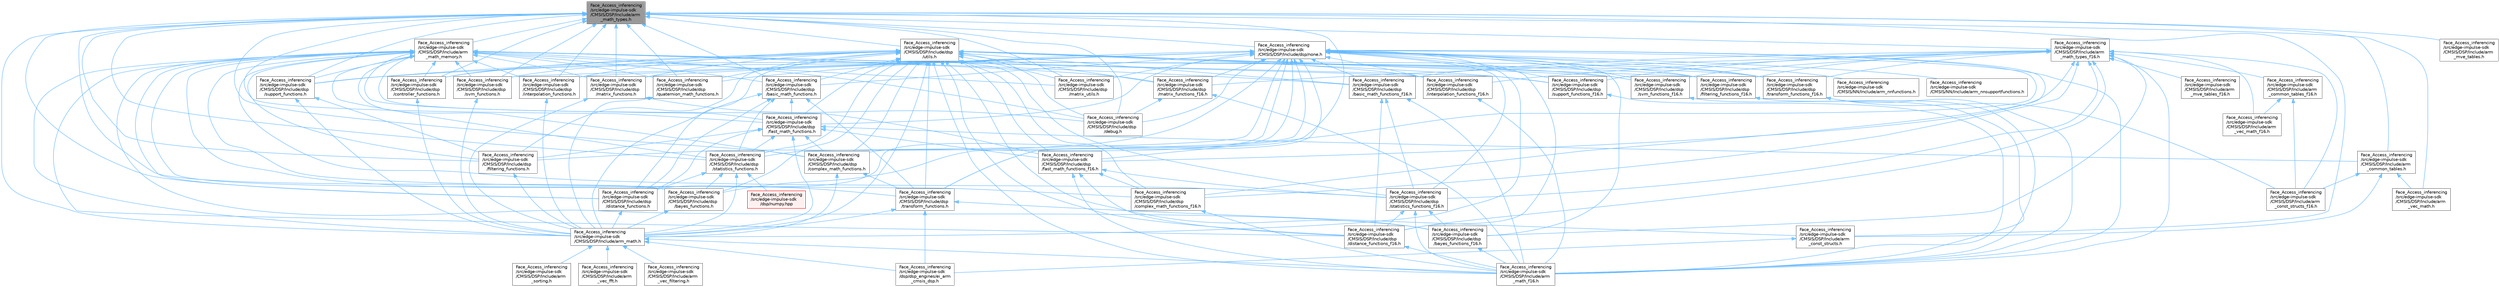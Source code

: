 digraph "Face_Access_inferencing/src/edge-impulse-sdk/CMSIS/DSP/Include/arm_math_types.h"
{
 // LATEX_PDF_SIZE
  bgcolor="transparent";
  edge [fontname=Helvetica,fontsize=10,labelfontname=Helvetica,labelfontsize=10];
  node [fontname=Helvetica,fontsize=10,shape=box,height=0.2,width=0.4];
  Node1 [id="Node000001",label="Face_Access_inferencing\l/src/edge-impulse-sdk\l/CMSIS/DSP/Include/arm\l_math_types.h",height=0.2,width=0.4,color="gray40", fillcolor="grey60", style="filled", fontcolor="black",tooltip=" "];
  Node1 -> Node2 [id="edge198_Node000001_Node000002",dir="back",color="steelblue1",style="solid",tooltip=" "];
  Node2 [id="Node000002",label="Face_Access_inferencing\l/src/edge-impulse-sdk\l/CMSIS/DSP/Include/arm\l_common_tables.h",height=0.2,width=0.4,color="grey40", fillcolor="white", style="filled",URL="$arm__common__tables_8h.html",tooltip=" "];
  Node2 -> Node3 [id="edge199_Node000002_Node000003",dir="back",color="steelblue1",style="solid",tooltip=" "];
  Node3 [id="Node000003",label="Face_Access_inferencing\l/src/edge-impulse-sdk\l/CMSIS/DSP/Include/arm\l_const_structs.h",height=0.2,width=0.4,color="grey40", fillcolor="white", style="filled",URL="$arm__const__structs_8h.html",tooltip=" "];
  Node3 -> Node4 [id="edge200_Node000003_Node000004",dir="back",color="steelblue1",style="solid",tooltip=" "];
  Node4 [id="Node000004",label="Face_Access_inferencing\l/src/edge-impulse-sdk\l/dsp/dsp_engines/ei_arm\l_cmsis_dsp.h",height=0.2,width=0.4,color="grey40", fillcolor="white", style="filled",URL="$ei__arm__cmsis__dsp_8h.html",tooltip=" "];
  Node2 -> Node5 [id="edge201_Node000002_Node000005",dir="back",color="steelblue1",style="solid",tooltip=" "];
  Node5 [id="Node000005",label="Face_Access_inferencing\l/src/edge-impulse-sdk\l/CMSIS/DSP/Include/arm\l_const_structs_f16.h",height=0.2,width=0.4,color="grey40", fillcolor="white", style="filled",URL="$arm__const__structs__f16_8h.html",tooltip=" "];
  Node2 -> Node6 [id="edge202_Node000002_Node000006",dir="back",color="steelblue1",style="solid",tooltip=" "];
  Node6 [id="Node000006",label="Face_Access_inferencing\l/src/edge-impulse-sdk\l/CMSIS/DSP/Include/arm\l_vec_math.h",height=0.2,width=0.4,color="grey40", fillcolor="white", style="filled",URL="$arm__vec__math_8h.html",tooltip=" "];
  Node1 -> Node3 [id="edge203_Node000001_Node000003",dir="back",color="steelblue1",style="solid",tooltip=" "];
  Node1 -> Node7 [id="edge204_Node000001_Node000007",dir="back",color="steelblue1",style="solid",tooltip=" "];
  Node7 [id="Node000007",label="Face_Access_inferencing\l/src/edge-impulse-sdk\l/CMSIS/DSP/Include/arm_math.h",height=0.2,width=0.4,color="grey40", fillcolor="white", style="filled",URL="$arm__math_8h.html",tooltip=" "];
  Node7 -> Node8 [id="edge205_Node000007_Node000008",dir="back",color="steelblue1",style="solid",tooltip=" "];
  Node8 [id="Node000008",label="Face_Access_inferencing\l/src/edge-impulse-sdk\l/CMSIS/DSP/Include/arm\l_math_f16.h",height=0.2,width=0.4,color="grey40", fillcolor="white", style="filled",URL="$arm__math__f16_8h.html",tooltip=" "];
  Node7 -> Node9 [id="edge206_Node000007_Node000009",dir="back",color="steelblue1",style="solid",tooltip=" "];
  Node9 [id="Node000009",label="Face_Access_inferencing\l/src/edge-impulse-sdk\l/CMSIS/DSP/Include/arm\l_sorting.h",height=0.2,width=0.4,color="grey40", fillcolor="white", style="filled",URL="$arm__sorting_8h.html",tooltip=" "];
  Node7 -> Node10 [id="edge207_Node000007_Node000010",dir="back",color="steelblue1",style="solid",tooltip=" "];
  Node10 [id="Node000010",label="Face_Access_inferencing\l/src/edge-impulse-sdk\l/CMSIS/DSP/Include/arm\l_vec_fft.h",height=0.2,width=0.4,color="grey40", fillcolor="white", style="filled",URL="$arm__vec__fft_8h.html",tooltip=" "];
  Node7 -> Node11 [id="edge208_Node000007_Node000011",dir="back",color="steelblue1",style="solid",tooltip=" "];
  Node11 [id="Node000011",label="Face_Access_inferencing\l/src/edge-impulse-sdk\l/CMSIS/DSP/Include/arm\l_vec_filtering.h",height=0.2,width=0.4,color="grey40", fillcolor="white", style="filled",URL="$arm__vec__filtering_8h.html",tooltip=" "];
  Node7 -> Node4 [id="edge209_Node000007_Node000004",dir="back",color="steelblue1",style="solid",tooltip=" "];
  Node1 -> Node12 [id="edge210_Node000001_Node000012",dir="back",color="steelblue1",style="solid",tooltip=" "];
  Node12 [id="Node000012",label="Face_Access_inferencing\l/src/edge-impulse-sdk\l/CMSIS/DSP/Include/arm\l_math_memory.h",height=0.2,width=0.4,color="grey40", fillcolor="white", style="filled",URL="$arm__math__memory_8h.html",tooltip=" "];
  Node12 -> Node7 [id="edge211_Node000012_Node000007",dir="back",color="steelblue1",style="solid",tooltip=" "];
  Node12 -> Node13 [id="edge212_Node000012_Node000013",dir="back",color="steelblue1",style="solid",tooltip=" "];
  Node13 [id="Node000013",label="Face_Access_inferencing\l/src/edge-impulse-sdk\l/CMSIS/DSP/Include/dsp\l/basic_math_functions.h",height=0.2,width=0.4,color="grey40", fillcolor="white", style="filled",URL="$basic__math__functions_8h.html",tooltip=" "];
  Node13 -> Node7 [id="edge213_Node000013_Node000007",dir="back",color="steelblue1",style="solid",tooltip=" "];
  Node13 -> Node14 [id="edge214_Node000013_Node000014",dir="back",color="steelblue1",style="solid",tooltip=" "];
  Node14 [id="Node000014",label="Face_Access_inferencing\l/src/edge-impulse-sdk\l/CMSIS/DSP/Include/dsp\l/distance_functions.h",height=0.2,width=0.4,color="grey40", fillcolor="white", style="filled",URL="$distance__functions_8h.html",tooltip=" "];
  Node14 -> Node7 [id="edge215_Node000014_Node000007",dir="back",color="steelblue1",style="solid",tooltip=" "];
  Node13 -> Node15 [id="edge216_Node000013_Node000015",dir="back",color="steelblue1",style="solid",tooltip=" "];
  Node15 [id="Node000015",label="Face_Access_inferencing\l/src/edge-impulse-sdk\l/CMSIS/DSP/Include/dsp\l/fast_math_functions.h",height=0.2,width=0.4,color="grey40", fillcolor="white", style="filled",URL="$fast__math__functions_8h.html",tooltip=" "];
  Node15 -> Node2 [id="edge217_Node000015_Node000002",dir="back",color="steelblue1",style="solid",tooltip=" "];
  Node15 -> Node7 [id="edge218_Node000015_Node000007",dir="back",color="steelblue1",style="solid",tooltip=" "];
  Node15 -> Node16 [id="edge219_Node000015_Node000016",dir="back",color="steelblue1",style="solid",tooltip=" "];
  Node16 [id="Node000016",label="Face_Access_inferencing\l/src/edge-impulse-sdk\l/CMSIS/DSP/Include/dsp\l/complex_math_functions.h",height=0.2,width=0.4,color="grey40", fillcolor="white", style="filled",URL="$complex__math__functions_8h.html",tooltip=" "];
  Node16 -> Node7 [id="edge220_Node000016_Node000007",dir="back",color="steelblue1",style="solid",tooltip=" "];
  Node16 -> Node17 [id="edge221_Node000016_Node000017",dir="back",color="steelblue1",style="solid",tooltip=" "];
  Node17 [id="Node000017",label="Face_Access_inferencing\l/src/edge-impulse-sdk\l/CMSIS/DSP/Include/dsp\l/transform_functions.h",height=0.2,width=0.4,color="grey40", fillcolor="white", style="filled",URL="$transform__functions_8h.html",tooltip=" "];
  Node17 -> Node3 [id="edge222_Node000017_Node000003",dir="back",color="steelblue1",style="solid",tooltip=" "];
  Node17 -> Node7 [id="edge223_Node000017_Node000007",dir="back",color="steelblue1",style="solid",tooltip=" "];
  Node17 -> Node4 [id="edge224_Node000017_Node000004",dir="back",color="steelblue1",style="solid",tooltip=" "];
  Node15 -> Node14 [id="edge225_Node000015_Node000014",dir="back",color="steelblue1",style="solid",tooltip=" "];
  Node15 -> Node18 [id="edge226_Node000015_Node000018",dir="back",color="steelblue1",style="solid",tooltip=" "];
  Node18 [id="Node000018",label="Face_Access_inferencing\l/src/edge-impulse-sdk\l/CMSIS/DSP/Include/dsp\l/fast_math_functions_f16.h",height=0.2,width=0.4,color="grey40", fillcolor="white", style="filled",URL="$fast__math__functions__f16_8h.html",tooltip=" "];
  Node18 -> Node8 [id="edge227_Node000018_Node000008",dir="back",color="steelblue1",style="solid",tooltip=" "];
  Node18 -> Node19 [id="edge228_Node000018_Node000019",dir="back",color="steelblue1",style="solid",tooltip=" "];
  Node19 [id="Node000019",label="Face_Access_inferencing\l/src/edge-impulse-sdk\l/CMSIS/DSP/Include/dsp\l/complex_math_functions_f16.h",height=0.2,width=0.4,color="grey40", fillcolor="white", style="filled",URL="$complex__math__functions__f16_8h.html",tooltip=" "];
  Node19 -> Node8 [id="edge229_Node000019_Node000008",dir="back",color="steelblue1",style="solid",tooltip=" "];
  Node18 -> Node20 [id="edge230_Node000018_Node000020",dir="back",color="steelblue1",style="solid",tooltip=" "];
  Node20 [id="Node000020",label="Face_Access_inferencing\l/src/edge-impulse-sdk\l/CMSIS/DSP/Include/dsp\l/distance_functions_f16.h",height=0.2,width=0.4,color="grey40", fillcolor="white", style="filled",URL="$distance__functions__f16_8h.html",tooltip=" "];
  Node20 -> Node8 [id="edge231_Node000020_Node000008",dir="back",color="steelblue1",style="solid",tooltip=" "];
  Node18 -> Node21 [id="edge232_Node000018_Node000021",dir="back",color="steelblue1",style="solid",tooltip=" "];
  Node21 [id="Node000021",label="Face_Access_inferencing\l/src/edge-impulse-sdk\l/CMSIS/DSP/Include/dsp\l/statistics_functions_f16.h",height=0.2,width=0.4,color="grey40", fillcolor="white", style="filled",URL="$statistics__functions__f16_8h.html",tooltip=" "];
  Node21 -> Node8 [id="edge233_Node000021_Node000008",dir="back",color="steelblue1",style="solid",tooltip=" "];
  Node21 -> Node22 [id="edge234_Node000021_Node000022",dir="back",color="steelblue1",style="solid",tooltip=" "];
  Node22 [id="Node000022",label="Face_Access_inferencing\l/src/edge-impulse-sdk\l/CMSIS/DSP/Include/dsp\l/bayes_functions_f16.h",height=0.2,width=0.4,color="grey40", fillcolor="white", style="filled",URL="$bayes__functions__f16_8h.html",tooltip=" "];
  Node22 -> Node8 [id="edge235_Node000022_Node000008",dir="back",color="steelblue1",style="solid",tooltip=" "];
  Node21 -> Node20 [id="edge236_Node000021_Node000020",dir="back",color="steelblue1",style="solid",tooltip=" "];
  Node15 -> Node23 [id="edge237_Node000015_Node000023",dir="back",color="steelblue1",style="solid",tooltip=" "];
  Node23 [id="Node000023",label="Face_Access_inferencing\l/src/edge-impulse-sdk\l/CMSIS/DSP/Include/dsp\l/filtering_functions.h",height=0.2,width=0.4,color="grey40", fillcolor="white", style="filled",URL="$filtering__functions_8h.html",tooltip=" "];
  Node23 -> Node7 [id="edge238_Node000023_Node000007",dir="back",color="steelblue1",style="solid",tooltip=" "];
  Node15 -> Node24 [id="edge239_Node000015_Node000024",dir="back",color="steelblue1",style="solid",tooltip=" "];
  Node24 [id="Node000024",label="Face_Access_inferencing\l/src/edge-impulse-sdk\l/CMSIS/DSP/Include/dsp\l/statistics_functions.h",height=0.2,width=0.4,color="grey40", fillcolor="white", style="filled",URL="$statistics__functions_8h.html",tooltip=" "];
  Node24 -> Node7 [id="edge240_Node000024_Node000007",dir="back",color="steelblue1",style="solid",tooltip=" "];
  Node24 -> Node25 [id="edge241_Node000024_Node000025",dir="back",color="steelblue1",style="solid",tooltip=" "];
  Node25 [id="Node000025",label="Face_Access_inferencing\l/src/edge-impulse-sdk\l/CMSIS/DSP/Include/dsp\l/bayes_functions.h",height=0.2,width=0.4,color="grey40", fillcolor="white", style="filled",URL="$bayes__functions_8h.html",tooltip=" "];
  Node25 -> Node7 [id="edge242_Node000025_Node000007",dir="back",color="steelblue1",style="solid",tooltip=" "];
  Node24 -> Node14 [id="edge243_Node000024_Node000014",dir="back",color="steelblue1",style="solid",tooltip=" "];
  Node24 -> Node26 [id="edge244_Node000024_Node000026",dir="back",color="steelblue1",style="solid",tooltip=" "];
  Node26 [id="Node000026",label="Face_Access_inferencing\l/src/edge-impulse-sdk\l/dsp/numpy.hpp",height=0.2,width=0.4,color="red", fillcolor="#FFF0F0", style="filled",URL="$numpy_8hpp.html",tooltip=" "];
  Node13 -> Node24 [id="edge245_Node000013_Node000024",dir="back",color="steelblue1",style="solid",tooltip=" "];
  Node13 -> Node17 [id="edge246_Node000013_Node000017",dir="back",color="steelblue1",style="solid",tooltip=" "];
  Node12 -> Node93 [id="edge247_Node000012_Node000093",dir="back",color="steelblue1",style="solid",tooltip=" "];
  Node93 [id="Node000093",label="Face_Access_inferencing\l/src/edge-impulse-sdk\l/CMSIS/DSP/Include/dsp\l/basic_math_functions_f16.h",height=0.2,width=0.4,color="grey40", fillcolor="white", style="filled",URL="$basic__math__functions__f16_8h.html",tooltip=" "];
  Node93 -> Node8 [id="edge248_Node000093_Node000008",dir="back",color="steelblue1",style="solid",tooltip=" "];
  Node93 -> Node20 [id="edge249_Node000093_Node000020",dir="back",color="steelblue1",style="solid",tooltip=" "];
  Node93 -> Node21 [id="edge250_Node000093_Node000021",dir="back",color="steelblue1",style="solid",tooltip=" "];
  Node12 -> Node25 [id="edge251_Node000012_Node000025",dir="back",color="steelblue1",style="solid",tooltip=" "];
  Node12 -> Node22 [id="edge252_Node000012_Node000022",dir="back",color="steelblue1",style="solid",tooltip=" "];
  Node12 -> Node16 [id="edge253_Node000012_Node000016",dir="back",color="steelblue1",style="solid",tooltip=" "];
  Node12 -> Node19 [id="edge254_Node000012_Node000019",dir="back",color="steelblue1",style="solid",tooltip=" "];
  Node12 -> Node94 [id="edge255_Node000012_Node000094",dir="back",color="steelblue1",style="solid",tooltip=" "];
  Node94 [id="Node000094",label="Face_Access_inferencing\l/src/edge-impulse-sdk\l/CMSIS/DSP/Include/dsp\l/controller_functions.h",height=0.2,width=0.4,color="grey40", fillcolor="white", style="filled",URL="$controller__functions_8h.html",tooltip=" "];
  Node94 -> Node7 [id="edge256_Node000094_Node000007",dir="back",color="steelblue1",style="solid",tooltip=" "];
  Node12 -> Node95 [id="edge257_Node000012_Node000095",dir="back",color="steelblue1",style="solid",tooltip=" "];
  Node95 [id="Node000095",label="Face_Access_inferencing\l/src/edge-impulse-sdk\l/CMSIS/DSP/Include/dsp\l/debug.h",height=0.2,width=0.4,color="grey40", fillcolor="white", style="filled",URL="$debug_8h.html",tooltip=" "];
  Node12 -> Node14 [id="edge258_Node000012_Node000014",dir="back",color="steelblue1",style="solid",tooltip=" "];
  Node12 -> Node20 [id="edge259_Node000012_Node000020",dir="back",color="steelblue1",style="solid",tooltip=" "];
  Node12 -> Node15 [id="edge260_Node000012_Node000015",dir="back",color="steelblue1",style="solid",tooltip=" "];
  Node12 -> Node18 [id="edge261_Node000012_Node000018",dir="back",color="steelblue1",style="solid",tooltip=" "];
  Node12 -> Node23 [id="edge262_Node000012_Node000023",dir="back",color="steelblue1",style="solid",tooltip=" "];
  Node12 -> Node96 [id="edge263_Node000012_Node000096",dir="back",color="steelblue1",style="solid",tooltip=" "];
  Node96 [id="Node000096",label="Face_Access_inferencing\l/src/edge-impulse-sdk\l/CMSIS/DSP/Include/dsp\l/filtering_functions_f16.h",height=0.2,width=0.4,color="grey40", fillcolor="white", style="filled",URL="$filtering__functions__f16_8h.html",tooltip=" "];
  Node96 -> Node8 [id="edge264_Node000096_Node000008",dir="back",color="steelblue1",style="solid",tooltip=" "];
  Node12 -> Node97 [id="edge265_Node000012_Node000097",dir="back",color="steelblue1",style="solid",tooltip=" "];
  Node97 [id="Node000097",label="Face_Access_inferencing\l/src/edge-impulse-sdk\l/CMSIS/DSP/Include/dsp\l/interpolation_functions.h",height=0.2,width=0.4,color="grey40", fillcolor="white", style="filled",URL="$interpolation__functions_8h.html",tooltip=" "];
  Node97 -> Node7 [id="edge266_Node000097_Node000007",dir="back",color="steelblue1",style="solid",tooltip=" "];
  Node12 -> Node98 [id="edge267_Node000012_Node000098",dir="back",color="steelblue1",style="solid",tooltip=" "];
  Node98 [id="Node000098",label="Face_Access_inferencing\l/src/edge-impulse-sdk\l/CMSIS/DSP/Include/dsp\l/interpolation_functions_f16.h",height=0.2,width=0.4,color="grey40", fillcolor="white", style="filled",URL="$interpolation__functions__f16_8h.html",tooltip=" "];
  Node98 -> Node8 [id="edge268_Node000098_Node000008",dir="back",color="steelblue1",style="solid",tooltip=" "];
  Node12 -> Node99 [id="edge269_Node000012_Node000099",dir="back",color="steelblue1",style="solid",tooltip=" "];
  Node99 [id="Node000099",label="Face_Access_inferencing\l/src/edge-impulse-sdk\l/CMSIS/DSP/Include/dsp\l/matrix_functions.h",height=0.2,width=0.4,color="grey40", fillcolor="white", style="filled",URL="$matrix__functions_8h.html",tooltip=" "];
  Node99 -> Node7 [id="edge270_Node000099_Node000007",dir="back",color="steelblue1",style="solid",tooltip=" "];
  Node99 -> Node95 [id="edge271_Node000099_Node000095",dir="back",color="steelblue1",style="solid",tooltip=" "];
  Node12 -> Node100 [id="edge272_Node000012_Node000100",dir="back",color="steelblue1",style="solid",tooltip=" "];
  Node100 [id="Node000100",label="Face_Access_inferencing\l/src/edge-impulse-sdk\l/CMSIS/DSP/Include/dsp\l/matrix_functions_f16.h",height=0.2,width=0.4,color="grey40", fillcolor="white", style="filled",URL="$matrix__functions__f16_8h.html",tooltip=" "];
  Node100 -> Node8 [id="edge273_Node000100_Node000008",dir="back",color="steelblue1",style="solid",tooltip=" "];
  Node100 -> Node95 [id="edge274_Node000100_Node000095",dir="back",color="steelblue1",style="solid",tooltip=" "];
  Node12 -> Node101 [id="edge275_Node000012_Node000101",dir="back",color="steelblue1",style="solid",tooltip=" "];
  Node101 [id="Node000101",label="Face_Access_inferencing\l/src/edge-impulse-sdk\l/CMSIS/DSP/Include/dsp\l/matrix_utils.h",height=0.2,width=0.4,color="grey40", fillcolor="white", style="filled",URL="$matrix__utils_8h.html",tooltip=" "];
  Node12 -> Node102 [id="edge276_Node000012_Node000102",dir="back",color="steelblue1",style="solid",tooltip=" "];
  Node102 [id="Node000102",label="Face_Access_inferencing\l/src/edge-impulse-sdk\l/CMSIS/DSP/Include/dsp\l/quaternion_math_functions.h",height=0.2,width=0.4,color="grey40", fillcolor="white", style="filled",URL="$quaternion__math__functions_8h.html",tooltip=" "];
  Node102 -> Node7 [id="edge277_Node000102_Node000007",dir="back",color="steelblue1",style="solid",tooltip=" "];
  Node12 -> Node24 [id="edge278_Node000012_Node000024",dir="back",color="steelblue1",style="solid",tooltip=" "];
  Node12 -> Node21 [id="edge279_Node000012_Node000021",dir="back",color="steelblue1",style="solid",tooltip=" "];
  Node12 -> Node103 [id="edge280_Node000012_Node000103",dir="back",color="steelblue1",style="solid",tooltip=" "];
  Node103 [id="Node000103",label="Face_Access_inferencing\l/src/edge-impulse-sdk\l/CMSIS/DSP/Include/dsp\l/support_functions.h",height=0.2,width=0.4,color="grey40", fillcolor="white", style="filled",URL="$support__functions_8h.html",tooltip=" "];
  Node103 -> Node7 [id="edge281_Node000103_Node000007",dir="back",color="steelblue1",style="solid",tooltip=" "];
  Node103 -> Node23 [id="edge282_Node000103_Node000023",dir="back",color="steelblue1",style="solid",tooltip=" "];
  Node12 -> Node104 [id="edge283_Node000012_Node000104",dir="back",color="steelblue1",style="solid",tooltip=" "];
  Node104 [id="Node000104",label="Face_Access_inferencing\l/src/edge-impulse-sdk\l/CMSIS/DSP/Include/dsp\l/support_functions_f16.h",height=0.2,width=0.4,color="grey40", fillcolor="white", style="filled",URL="$support__functions__f16_8h.html",tooltip=" "];
  Node104 -> Node8 [id="edge284_Node000104_Node000008",dir="back",color="steelblue1",style="solid",tooltip=" "];
  Node12 -> Node105 [id="edge285_Node000012_Node000105",dir="back",color="steelblue1",style="solid",tooltip=" "];
  Node105 [id="Node000105",label="Face_Access_inferencing\l/src/edge-impulse-sdk\l/CMSIS/DSP/Include/dsp\l/svm_functions.h",height=0.2,width=0.4,color="grey40", fillcolor="white", style="filled",URL="$svm__functions_8h.html",tooltip=" "];
  Node105 -> Node7 [id="edge286_Node000105_Node000007",dir="back",color="steelblue1",style="solid",tooltip=" "];
  Node12 -> Node106 [id="edge287_Node000012_Node000106",dir="back",color="steelblue1",style="solid",tooltip=" "];
  Node106 [id="Node000106",label="Face_Access_inferencing\l/src/edge-impulse-sdk\l/CMSIS/DSP/Include/dsp\l/svm_functions_f16.h",height=0.2,width=0.4,color="grey40", fillcolor="white", style="filled",URL="$svm__functions__f16_8h.html",tooltip=" "];
  Node106 -> Node8 [id="edge288_Node000106_Node000008",dir="back",color="steelblue1",style="solid",tooltip=" "];
  Node12 -> Node17 [id="edge289_Node000012_Node000017",dir="back",color="steelblue1",style="solid",tooltip=" "];
  Node12 -> Node107 [id="edge290_Node000012_Node000107",dir="back",color="steelblue1",style="solid",tooltip=" "];
  Node107 [id="Node000107",label="Face_Access_inferencing\l/src/edge-impulse-sdk\l/CMSIS/DSP/Include/dsp\l/transform_functions_f16.h",height=0.2,width=0.4,color="grey40", fillcolor="white", style="filled",URL="$transform__functions__f16_8h.html",tooltip=" "];
  Node107 -> Node5 [id="edge291_Node000107_Node000005",dir="back",color="steelblue1",style="solid",tooltip=" "];
  Node107 -> Node8 [id="edge292_Node000107_Node000008",dir="back",color="steelblue1",style="solid",tooltip=" "];
  Node1 -> Node108 [id="edge293_Node000001_Node000108",dir="back",color="steelblue1",style="solid",tooltip=" "];
  Node108 [id="Node000108",label="Face_Access_inferencing\l/src/edge-impulse-sdk\l/CMSIS/DSP/Include/arm\l_math_types_f16.h",height=0.2,width=0.4,color="grey40", fillcolor="white", style="filled",URL="$arm__math__types__f16_8h.html",tooltip=" "];
  Node108 -> Node109 [id="edge294_Node000108_Node000109",dir="back",color="steelblue1",style="solid",tooltip=" "];
  Node109 [id="Node000109",label="Face_Access_inferencing\l/src/edge-impulse-sdk\l/CMSIS/DSP/Include/arm\l_common_tables_f16.h",height=0.2,width=0.4,color="grey40", fillcolor="white", style="filled",URL="$arm__common__tables__f16_8h.html",tooltip=" "];
  Node109 -> Node5 [id="edge295_Node000109_Node000005",dir="back",color="steelblue1",style="solid",tooltip=" "];
  Node109 -> Node110 [id="edge296_Node000109_Node000110",dir="back",color="steelblue1",style="solid",tooltip=" "];
  Node110 [id="Node000110",label="Face_Access_inferencing\l/src/edge-impulse-sdk\l/CMSIS/DSP/Include/arm\l_vec_math_f16.h",height=0.2,width=0.4,color="grey40", fillcolor="white", style="filled",URL="$arm__vec__math__f16_8h.html",tooltip=" "];
  Node108 -> Node5 [id="edge297_Node000108_Node000005",dir="back",color="steelblue1",style="solid",tooltip=" "];
  Node108 -> Node8 [id="edge298_Node000108_Node000008",dir="back",color="steelblue1",style="solid",tooltip=" "];
  Node108 -> Node111 [id="edge299_Node000108_Node000111",dir="back",color="steelblue1",style="solid",tooltip=" "];
  Node111 [id="Node000111",label="Face_Access_inferencing\l/src/edge-impulse-sdk\l/CMSIS/DSP/Include/arm\l_mve_tables_f16.h",height=0.2,width=0.4,color="grey40", fillcolor="white", style="filled",URL="$arm__mve__tables__f16_8h.html",tooltip=" "];
  Node108 -> Node110 [id="edge300_Node000108_Node000110",dir="back",color="steelblue1",style="solid",tooltip=" "];
  Node108 -> Node93 [id="edge301_Node000108_Node000093",dir="back",color="steelblue1",style="solid",tooltip=" "];
  Node108 -> Node22 [id="edge302_Node000108_Node000022",dir="back",color="steelblue1",style="solid",tooltip=" "];
  Node108 -> Node19 [id="edge303_Node000108_Node000019",dir="back",color="steelblue1",style="solid",tooltip=" "];
  Node108 -> Node20 [id="edge304_Node000108_Node000020",dir="back",color="steelblue1",style="solid",tooltip=" "];
  Node108 -> Node18 [id="edge305_Node000108_Node000018",dir="back",color="steelblue1",style="solid",tooltip=" "];
  Node108 -> Node96 [id="edge306_Node000108_Node000096",dir="back",color="steelblue1",style="solid",tooltip=" "];
  Node108 -> Node98 [id="edge307_Node000108_Node000098",dir="back",color="steelblue1",style="solid",tooltip=" "];
  Node108 -> Node100 [id="edge308_Node000108_Node000100",dir="back",color="steelblue1",style="solid",tooltip=" "];
  Node108 -> Node21 [id="edge309_Node000108_Node000021",dir="back",color="steelblue1",style="solid",tooltip=" "];
  Node108 -> Node104 [id="edge310_Node000108_Node000104",dir="back",color="steelblue1",style="solid",tooltip=" "];
  Node108 -> Node106 [id="edge311_Node000108_Node000106",dir="back",color="steelblue1",style="solid",tooltip=" "];
  Node108 -> Node107 [id="edge312_Node000108_Node000107",dir="back",color="steelblue1",style="solid",tooltip=" "];
  Node1 -> Node112 [id="edge313_Node000001_Node000112",dir="back",color="steelblue1",style="solid",tooltip=" "];
  Node112 [id="Node000112",label="Face_Access_inferencing\l/src/edge-impulse-sdk\l/CMSIS/DSP/Include/arm\l_mve_tables.h",height=0.2,width=0.4,color="grey40", fillcolor="white", style="filled",URL="$arm__mve__tables_8h.html",tooltip=" "];
  Node1 -> Node6 [id="edge314_Node000001_Node000006",dir="back",color="steelblue1",style="solid",tooltip=" "];
  Node1 -> Node13 [id="edge315_Node000001_Node000013",dir="back",color="steelblue1",style="solid",tooltip=" "];
  Node1 -> Node25 [id="edge316_Node000001_Node000025",dir="back",color="steelblue1",style="solid",tooltip=" "];
  Node1 -> Node16 [id="edge317_Node000001_Node000016",dir="back",color="steelblue1",style="solid",tooltip=" "];
  Node1 -> Node94 [id="edge318_Node000001_Node000094",dir="back",color="steelblue1",style="solid",tooltip=" "];
  Node1 -> Node95 [id="edge319_Node000001_Node000095",dir="back",color="steelblue1",style="solid",tooltip=" "];
  Node1 -> Node14 [id="edge320_Node000001_Node000014",dir="back",color="steelblue1",style="solid",tooltip=" "];
  Node1 -> Node15 [id="edge321_Node000001_Node000015",dir="back",color="steelblue1",style="solid",tooltip=" "];
  Node1 -> Node23 [id="edge322_Node000001_Node000023",dir="back",color="steelblue1",style="solid",tooltip=" "];
  Node1 -> Node97 [id="edge323_Node000001_Node000097",dir="back",color="steelblue1",style="solid",tooltip=" "];
  Node1 -> Node99 [id="edge324_Node000001_Node000099",dir="back",color="steelblue1",style="solid",tooltip=" "];
  Node1 -> Node101 [id="edge325_Node000001_Node000101",dir="back",color="steelblue1",style="solid",tooltip=" "];
  Node1 -> Node113 [id="edge326_Node000001_Node000113",dir="back",color="steelblue1",style="solid",tooltip=" "];
  Node113 [id="Node000113",label="Face_Access_inferencing\l/src/edge-impulse-sdk\l/CMSIS/DSP/Include/dsp/none.h",height=0.2,width=0.4,color="grey40", fillcolor="white", style="filled",URL="$none_8h.html",tooltip=" "];
  Node113 -> Node7 [id="edge327_Node000113_Node000007",dir="back",color="steelblue1",style="solid",tooltip=" "];
  Node113 -> Node8 [id="edge328_Node000113_Node000008",dir="back",color="steelblue1",style="solid",tooltip=" "];
  Node113 -> Node13 [id="edge329_Node000113_Node000013",dir="back",color="steelblue1",style="solid",tooltip=" "];
  Node113 -> Node93 [id="edge330_Node000113_Node000093",dir="back",color="steelblue1",style="solid",tooltip=" "];
  Node113 -> Node25 [id="edge331_Node000113_Node000025",dir="back",color="steelblue1",style="solid",tooltip=" "];
  Node113 -> Node22 [id="edge332_Node000113_Node000022",dir="back",color="steelblue1",style="solid",tooltip=" "];
  Node113 -> Node16 [id="edge333_Node000113_Node000016",dir="back",color="steelblue1",style="solid",tooltip=" "];
  Node113 -> Node19 [id="edge334_Node000113_Node000019",dir="back",color="steelblue1",style="solid",tooltip=" "];
  Node113 -> Node94 [id="edge335_Node000113_Node000094",dir="back",color="steelblue1",style="solid",tooltip=" "];
  Node113 -> Node95 [id="edge336_Node000113_Node000095",dir="back",color="steelblue1",style="solid",tooltip=" "];
  Node113 -> Node14 [id="edge337_Node000113_Node000014",dir="back",color="steelblue1",style="solid",tooltip=" "];
  Node113 -> Node20 [id="edge338_Node000113_Node000020",dir="back",color="steelblue1",style="solid",tooltip=" "];
  Node113 -> Node15 [id="edge339_Node000113_Node000015",dir="back",color="steelblue1",style="solid",tooltip=" "];
  Node113 -> Node18 [id="edge340_Node000113_Node000018",dir="back",color="steelblue1",style="solid",tooltip=" "];
  Node113 -> Node23 [id="edge341_Node000113_Node000023",dir="back",color="steelblue1",style="solid",tooltip=" "];
  Node113 -> Node96 [id="edge342_Node000113_Node000096",dir="back",color="steelblue1",style="solid",tooltip=" "];
  Node113 -> Node97 [id="edge343_Node000113_Node000097",dir="back",color="steelblue1",style="solid",tooltip=" "];
  Node113 -> Node98 [id="edge344_Node000113_Node000098",dir="back",color="steelblue1",style="solid",tooltip=" "];
  Node113 -> Node99 [id="edge345_Node000113_Node000099",dir="back",color="steelblue1",style="solid",tooltip=" "];
  Node113 -> Node100 [id="edge346_Node000113_Node000100",dir="back",color="steelblue1",style="solid",tooltip=" "];
  Node113 -> Node101 [id="edge347_Node000113_Node000101",dir="back",color="steelblue1",style="solid",tooltip=" "];
  Node113 -> Node102 [id="edge348_Node000113_Node000102",dir="back",color="steelblue1",style="solid",tooltip=" "];
  Node113 -> Node24 [id="edge349_Node000113_Node000024",dir="back",color="steelblue1",style="solid",tooltip=" "];
  Node113 -> Node21 [id="edge350_Node000113_Node000021",dir="back",color="steelblue1",style="solid",tooltip=" "];
  Node113 -> Node103 [id="edge351_Node000113_Node000103",dir="back",color="steelblue1",style="solid",tooltip=" "];
  Node113 -> Node104 [id="edge352_Node000113_Node000104",dir="back",color="steelblue1",style="solid",tooltip=" "];
  Node113 -> Node105 [id="edge353_Node000113_Node000105",dir="back",color="steelblue1",style="solid",tooltip=" "];
  Node113 -> Node106 [id="edge354_Node000113_Node000106",dir="back",color="steelblue1",style="solid",tooltip=" "];
  Node113 -> Node17 [id="edge355_Node000113_Node000017",dir="back",color="steelblue1",style="solid",tooltip=" "];
  Node113 -> Node107 [id="edge356_Node000113_Node000107",dir="back",color="steelblue1",style="solid",tooltip=" "];
  Node113 -> Node114 [id="edge357_Node000113_Node000114",dir="back",color="steelblue1",style="solid",tooltip=" "];
  Node114 [id="Node000114",label="Face_Access_inferencing\l/src/edge-impulse-sdk\l/CMSIS/NN/Include/arm_nnfunctions.h",height=0.2,width=0.4,color="grey40", fillcolor="white", style="filled",URL="$_face___access__inferencing_2src_2edge-impulse-sdk_2_c_m_s_i_s_2_n_n_2_include_2arm__nnfunctions_8h.html",tooltip=" "];
  Node113 -> Node115 [id="edge358_Node000113_Node000115",dir="back",color="steelblue1",style="solid",tooltip=" "];
  Node115 [id="Node000115",label="Face_Access_inferencing\l/src/edge-impulse-sdk\l/CMSIS/NN/Include/arm_nnsupportfunctions.h",height=0.2,width=0.4,color="grey40", fillcolor="white", style="filled",URL="$_face___access__inferencing_2src_2edge-impulse-sdk_2_c_m_s_i_s_2_n_n_2_include_2arm__nnsupportfunctions_8h.html",tooltip=" "];
  Node1 -> Node102 [id="edge359_Node000001_Node000102",dir="back",color="steelblue1",style="solid",tooltip=" "];
  Node1 -> Node24 [id="edge360_Node000001_Node000024",dir="back",color="steelblue1",style="solid",tooltip=" "];
  Node1 -> Node103 [id="edge361_Node000001_Node000103",dir="back",color="steelblue1",style="solid",tooltip=" "];
  Node1 -> Node105 [id="edge362_Node000001_Node000105",dir="back",color="steelblue1",style="solid",tooltip=" "];
  Node1 -> Node17 [id="edge363_Node000001_Node000017",dir="back",color="steelblue1",style="solid",tooltip=" "];
  Node1 -> Node116 [id="edge364_Node000001_Node000116",dir="back",color="steelblue1",style="solid",tooltip=" "];
  Node116 [id="Node000116",label="Face_Access_inferencing\l/src/edge-impulse-sdk\l/CMSIS/DSP/Include/dsp\l/utils.h",height=0.2,width=0.4,color="grey40", fillcolor="white", style="filled",URL="$utils_8h.html",tooltip=" "];
  Node116 -> Node7 [id="edge365_Node000116_Node000007",dir="back",color="steelblue1",style="solid",tooltip=" "];
  Node116 -> Node8 [id="edge366_Node000116_Node000008",dir="back",color="steelblue1",style="solid",tooltip=" "];
  Node116 -> Node13 [id="edge367_Node000116_Node000013",dir="back",color="steelblue1",style="solid",tooltip=" "];
  Node116 -> Node93 [id="edge368_Node000116_Node000093",dir="back",color="steelblue1",style="solid",tooltip=" "];
  Node116 -> Node25 [id="edge369_Node000116_Node000025",dir="back",color="steelblue1",style="solid",tooltip=" "];
  Node116 -> Node22 [id="edge370_Node000116_Node000022",dir="back",color="steelblue1",style="solid",tooltip=" "];
  Node116 -> Node16 [id="edge371_Node000116_Node000016",dir="back",color="steelblue1",style="solid",tooltip=" "];
  Node116 -> Node19 [id="edge372_Node000116_Node000019",dir="back",color="steelblue1",style="solid",tooltip=" "];
  Node116 -> Node94 [id="edge373_Node000116_Node000094",dir="back",color="steelblue1",style="solid",tooltip=" "];
  Node116 -> Node95 [id="edge374_Node000116_Node000095",dir="back",color="steelblue1",style="solid",tooltip=" "];
  Node116 -> Node14 [id="edge375_Node000116_Node000014",dir="back",color="steelblue1",style="solid",tooltip=" "];
  Node116 -> Node20 [id="edge376_Node000116_Node000020",dir="back",color="steelblue1",style="solid",tooltip=" "];
  Node116 -> Node15 [id="edge377_Node000116_Node000015",dir="back",color="steelblue1",style="solid",tooltip=" "];
  Node116 -> Node18 [id="edge378_Node000116_Node000018",dir="back",color="steelblue1",style="solid",tooltip=" "];
  Node116 -> Node23 [id="edge379_Node000116_Node000023",dir="back",color="steelblue1",style="solid",tooltip=" "];
  Node116 -> Node96 [id="edge380_Node000116_Node000096",dir="back",color="steelblue1",style="solid",tooltip=" "];
  Node116 -> Node97 [id="edge381_Node000116_Node000097",dir="back",color="steelblue1",style="solid",tooltip=" "];
  Node116 -> Node98 [id="edge382_Node000116_Node000098",dir="back",color="steelblue1",style="solid",tooltip=" "];
  Node116 -> Node99 [id="edge383_Node000116_Node000099",dir="back",color="steelblue1",style="solid",tooltip=" "];
  Node116 -> Node100 [id="edge384_Node000116_Node000100",dir="back",color="steelblue1",style="solid",tooltip=" "];
  Node116 -> Node101 [id="edge385_Node000116_Node000101",dir="back",color="steelblue1",style="solid",tooltip=" "];
  Node116 -> Node102 [id="edge386_Node000116_Node000102",dir="back",color="steelblue1",style="solid",tooltip=" "];
  Node116 -> Node24 [id="edge387_Node000116_Node000024",dir="back",color="steelblue1",style="solid",tooltip=" "];
  Node116 -> Node21 [id="edge388_Node000116_Node000021",dir="back",color="steelblue1",style="solid",tooltip=" "];
  Node116 -> Node103 [id="edge389_Node000116_Node000103",dir="back",color="steelblue1",style="solid",tooltip=" "];
  Node116 -> Node104 [id="edge390_Node000116_Node000104",dir="back",color="steelblue1",style="solid",tooltip=" "];
  Node116 -> Node105 [id="edge391_Node000116_Node000105",dir="back",color="steelblue1",style="solid",tooltip=" "];
  Node116 -> Node106 [id="edge392_Node000116_Node000106",dir="back",color="steelblue1",style="solid",tooltip=" "];
  Node116 -> Node17 [id="edge393_Node000116_Node000017",dir="back",color="steelblue1",style="solid",tooltip=" "];
  Node116 -> Node107 [id="edge394_Node000116_Node000107",dir="back",color="steelblue1",style="solid",tooltip=" "];
}
